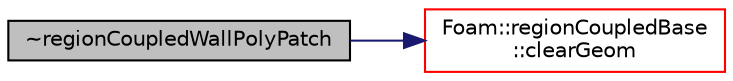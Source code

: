digraph "~regionCoupledWallPolyPatch"
{
  bgcolor="transparent";
  edge [fontname="Helvetica",fontsize="10",labelfontname="Helvetica",labelfontsize="10"];
  node [fontname="Helvetica",fontsize="10",shape=record];
  rankdir="LR";
  Node16 [label="~regionCoupledWallPolyPatch",height=0.2,width=0.4,color="black", fillcolor="grey75", style="filled", fontcolor="black"];
  Node16 -> Node17 [color="midnightblue",fontsize="10",style="solid",fontname="Helvetica"];
  Node17 [label="Foam::regionCoupledBase\l::clearGeom",height=0.2,width=0.4,color="red",URL="$a26313.html#a499a7f858dc495c47b618e168fec6372",tooltip="Clear geometry. "];
}
